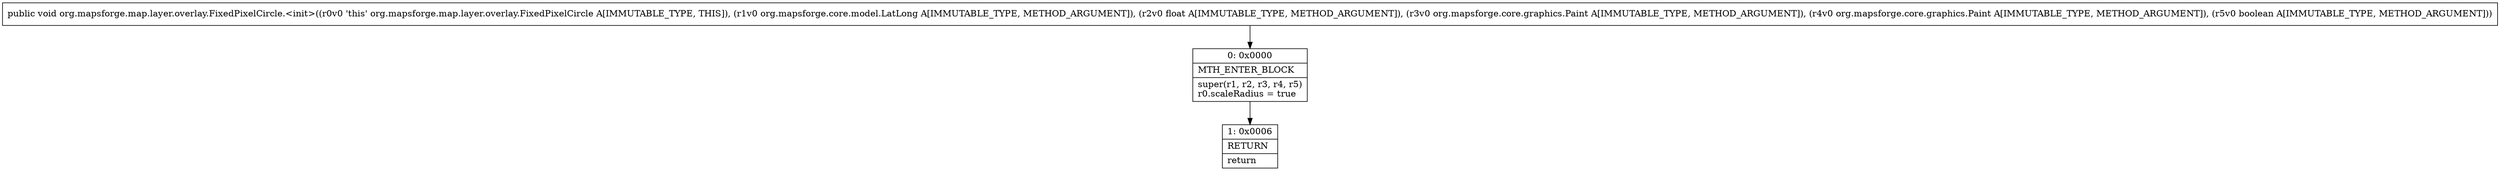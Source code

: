 digraph "CFG fororg.mapsforge.map.layer.overlay.FixedPixelCircle.\<init\>(Lorg\/mapsforge\/core\/model\/LatLong;FLorg\/mapsforge\/core\/graphics\/Paint;Lorg\/mapsforge\/core\/graphics\/Paint;Z)V" {
Node_0 [shape=record,label="{0\:\ 0x0000|MTH_ENTER_BLOCK\l|super(r1, r2, r3, r4, r5)\lr0.scaleRadius = true\l}"];
Node_1 [shape=record,label="{1\:\ 0x0006|RETURN\l|return\l}"];
MethodNode[shape=record,label="{public void org.mapsforge.map.layer.overlay.FixedPixelCircle.\<init\>((r0v0 'this' org.mapsforge.map.layer.overlay.FixedPixelCircle A[IMMUTABLE_TYPE, THIS]), (r1v0 org.mapsforge.core.model.LatLong A[IMMUTABLE_TYPE, METHOD_ARGUMENT]), (r2v0 float A[IMMUTABLE_TYPE, METHOD_ARGUMENT]), (r3v0 org.mapsforge.core.graphics.Paint A[IMMUTABLE_TYPE, METHOD_ARGUMENT]), (r4v0 org.mapsforge.core.graphics.Paint A[IMMUTABLE_TYPE, METHOD_ARGUMENT]), (r5v0 boolean A[IMMUTABLE_TYPE, METHOD_ARGUMENT])) }"];
MethodNode -> Node_0;
Node_0 -> Node_1;
}

